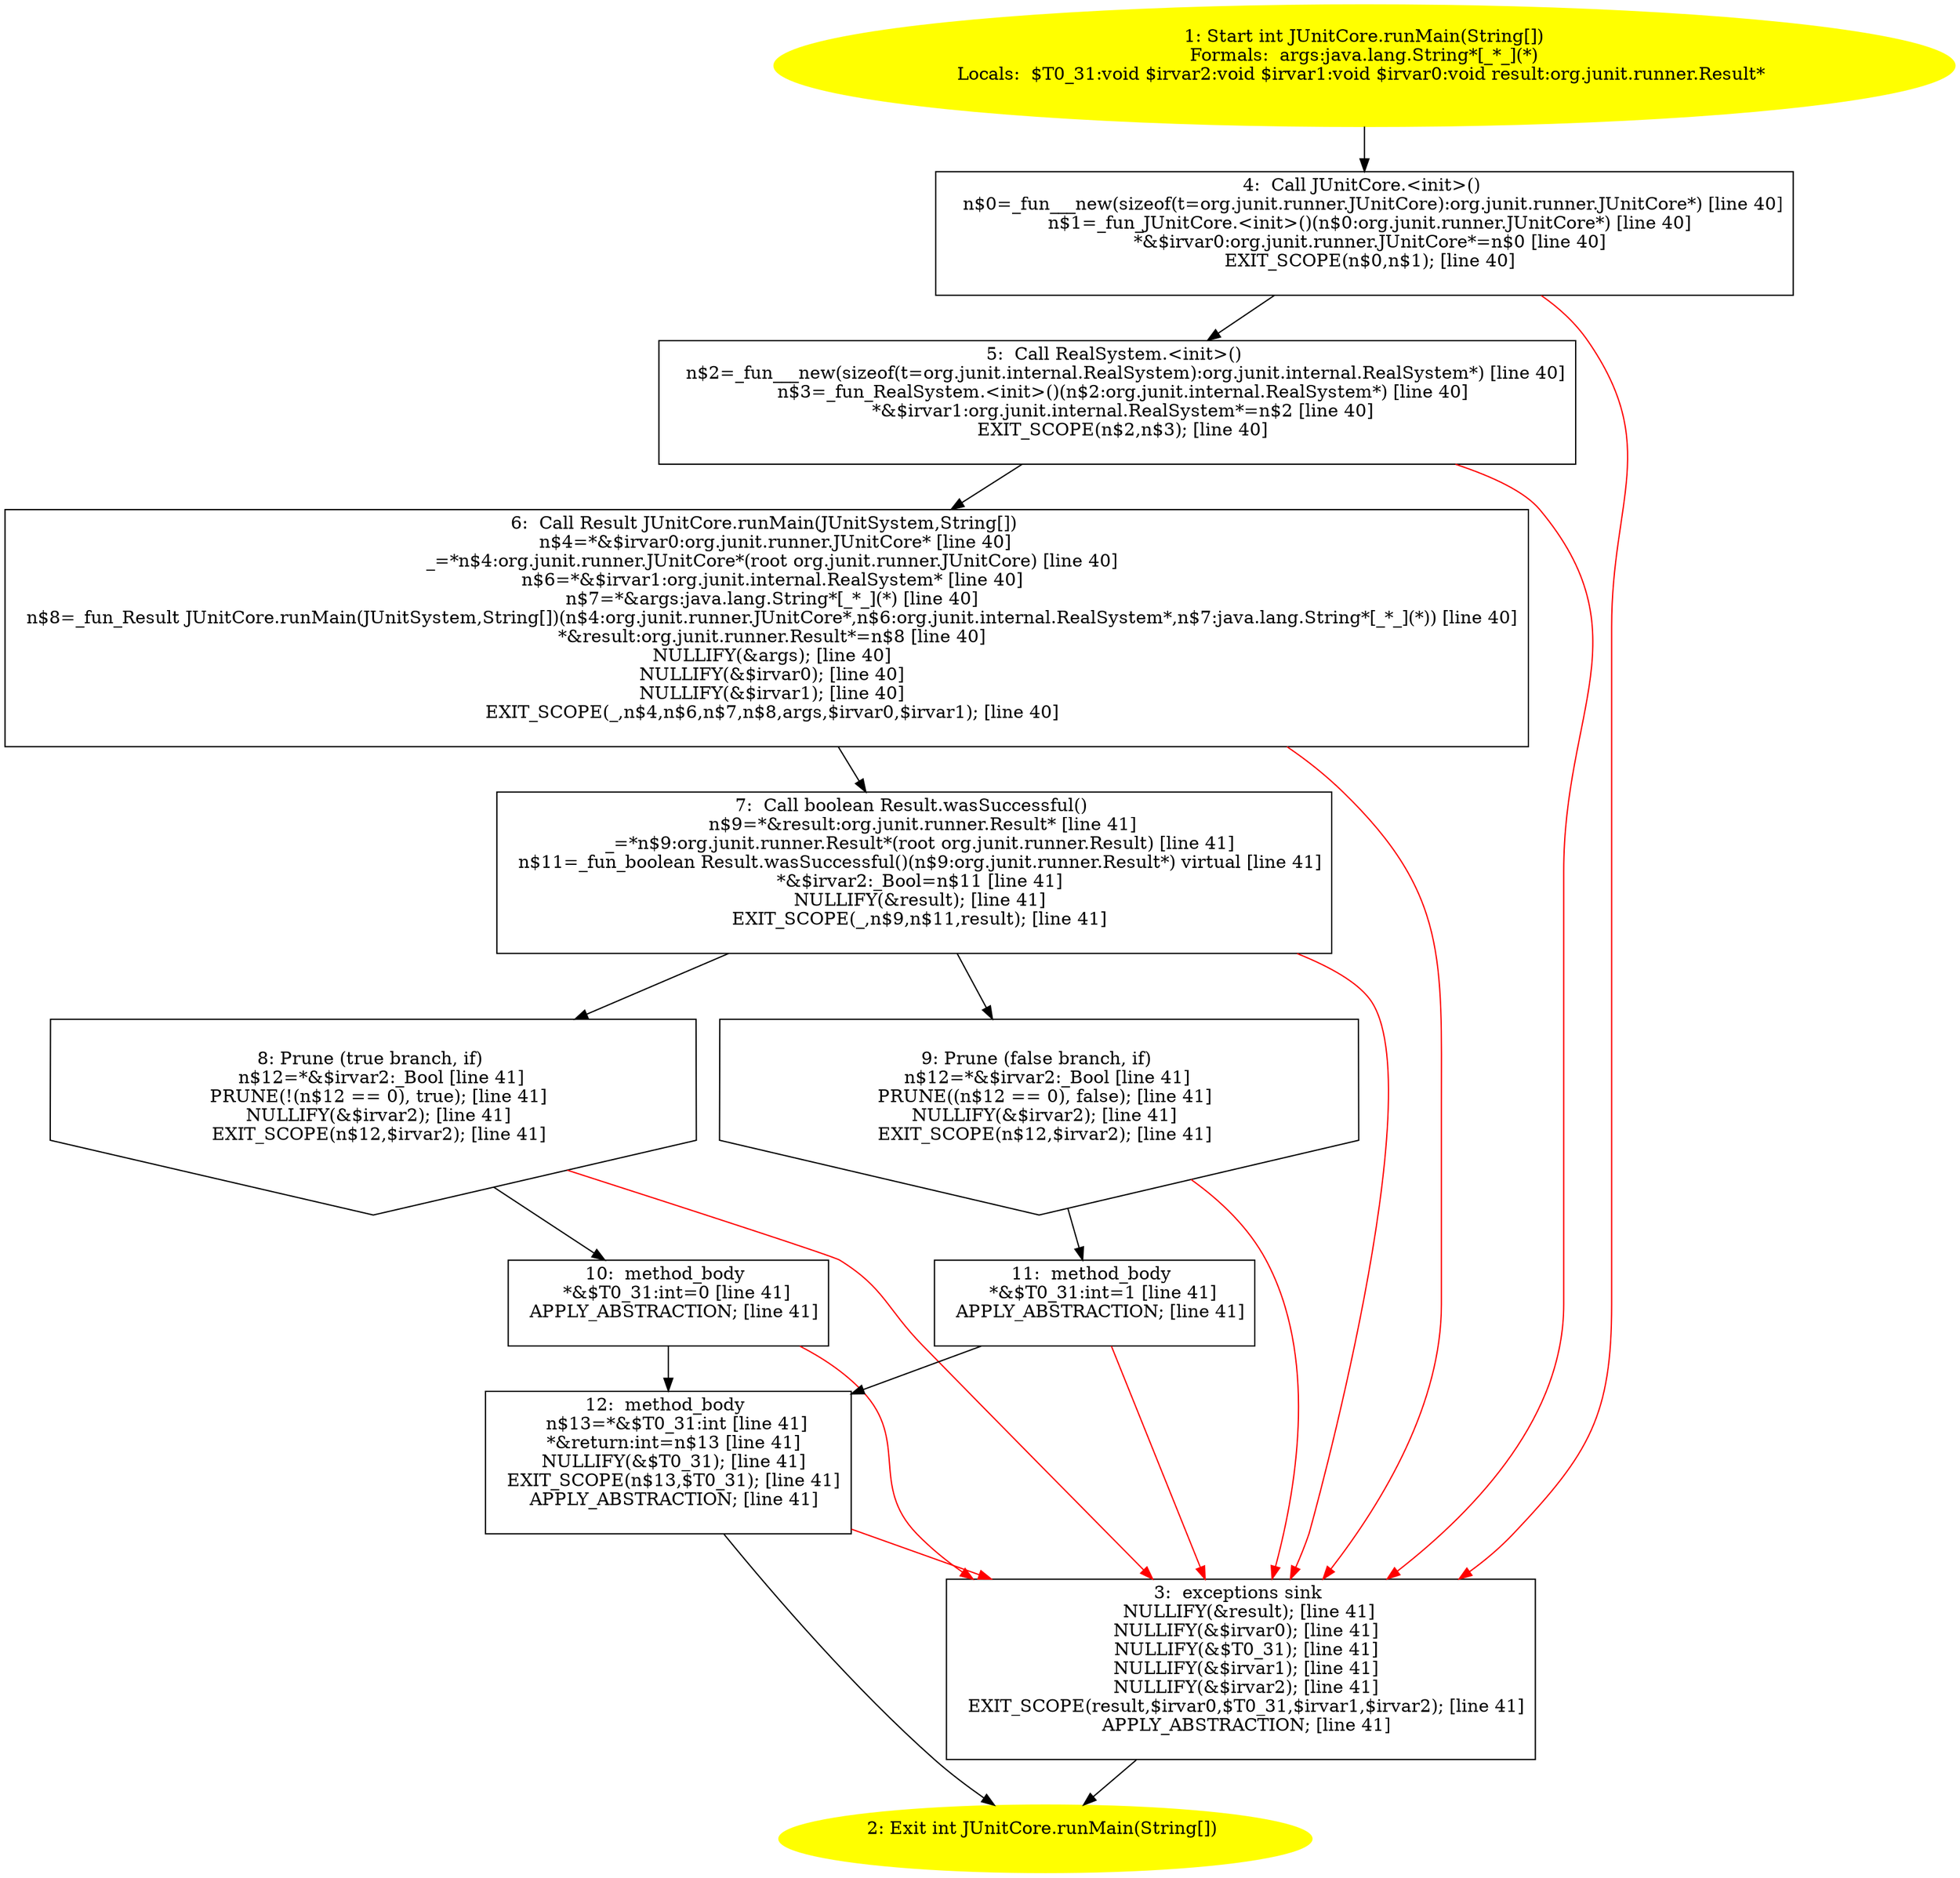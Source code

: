/* @generated */
digraph cfg {
"org.junit.runner.JUnitCore.runMain(java.lang.String[]):int.f3b6d06ac28929b9e54dc068a66b73c4_1" [label="1: Start int JUnitCore.runMain(String[])\nFormals:  args:java.lang.String*[_*_](*)\nLocals:  $T0_31:void $irvar2:void $irvar1:void $irvar0:void result:org.junit.runner.Result* \n  " color=yellow style=filled]
	

	 "org.junit.runner.JUnitCore.runMain(java.lang.String[]):int.f3b6d06ac28929b9e54dc068a66b73c4_1" -> "org.junit.runner.JUnitCore.runMain(java.lang.String[]):int.f3b6d06ac28929b9e54dc068a66b73c4_4" ;
"org.junit.runner.JUnitCore.runMain(java.lang.String[]):int.f3b6d06ac28929b9e54dc068a66b73c4_2" [label="2: Exit int JUnitCore.runMain(String[]) \n  " color=yellow style=filled]
	

"org.junit.runner.JUnitCore.runMain(java.lang.String[]):int.f3b6d06ac28929b9e54dc068a66b73c4_3" [label="3:  exceptions sink \n   NULLIFY(&result); [line 41]\n  NULLIFY(&$irvar0); [line 41]\n  NULLIFY(&$T0_31); [line 41]\n  NULLIFY(&$irvar1); [line 41]\n  NULLIFY(&$irvar2); [line 41]\n  EXIT_SCOPE(result,$irvar0,$T0_31,$irvar1,$irvar2); [line 41]\n  APPLY_ABSTRACTION; [line 41]\n " shape="box"]
	

	 "org.junit.runner.JUnitCore.runMain(java.lang.String[]):int.f3b6d06ac28929b9e54dc068a66b73c4_3" -> "org.junit.runner.JUnitCore.runMain(java.lang.String[]):int.f3b6d06ac28929b9e54dc068a66b73c4_2" ;
"org.junit.runner.JUnitCore.runMain(java.lang.String[]):int.f3b6d06ac28929b9e54dc068a66b73c4_4" [label="4:  Call JUnitCore.<init>() \n   n$0=_fun___new(sizeof(t=org.junit.runner.JUnitCore):org.junit.runner.JUnitCore*) [line 40]\n  n$1=_fun_JUnitCore.<init>()(n$0:org.junit.runner.JUnitCore*) [line 40]\n  *&$irvar0:org.junit.runner.JUnitCore*=n$0 [line 40]\n  EXIT_SCOPE(n$0,n$1); [line 40]\n " shape="box"]
	

	 "org.junit.runner.JUnitCore.runMain(java.lang.String[]):int.f3b6d06ac28929b9e54dc068a66b73c4_4" -> "org.junit.runner.JUnitCore.runMain(java.lang.String[]):int.f3b6d06ac28929b9e54dc068a66b73c4_5" ;
	 "org.junit.runner.JUnitCore.runMain(java.lang.String[]):int.f3b6d06ac28929b9e54dc068a66b73c4_4" -> "org.junit.runner.JUnitCore.runMain(java.lang.String[]):int.f3b6d06ac28929b9e54dc068a66b73c4_3" [color="red" ];
"org.junit.runner.JUnitCore.runMain(java.lang.String[]):int.f3b6d06ac28929b9e54dc068a66b73c4_5" [label="5:  Call RealSystem.<init>() \n   n$2=_fun___new(sizeof(t=org.junit.internal.RealSystem):org.junit.internal.RealSystem*) [line 40]\n  n$3=_fun_RealSystem.<init>()(n$2:org.junit.internal.RealSystem*) [line 40]\n  *&$irvar1:org.junit.internal.RealSystem*=n$2 [line 40]\n  EXIT_SCOPE(n$2,n$3); [line 40]\n " shape="box"]
	

	 "org.junit.runner.JUnitCore.runMain(java.lang.String[]):int.f3b6d06ac28929b9e54dc068a66b73c4_5" -> "org.junit.runner.JUnitCore.runMain(java.lang.String[]):int.f3b6d06ac28929b9e54dc068a66b73c4_6" ;
	 "org.junit.runner.JUnitCore.runMain(java.lang.String[]):int.f3b6d06ac28929b9e54dc068a66b73c4_5" -> "org.junit.runner.JUnitCore.runMain(java.lang.String[]):int.f3b6d06ac28929b9e54dc068a66b73c4_3" [color="red" ];
"org.junit.runner.JUnitCore.runMain(java.lang.String[]):int.f3b6d06ac28929b9e54dc068a66b73c4_6" [label="6:  Call Result JUnitCore.runMain(JUnitSystem,String[]) \n   n$4=*&$irvar0:org.junit.runner.JUnitCore* [line 40]\n  _=*n$4:org.junit.runner.JUnitCore*(root org.junit.runner.JUnitCore) [line 40]\n  n$6=*&$irvar1:org.junit.internal.RealSystem* [line 40]\n  n$7=*&args:java.lang.String*[_*_](*) [line 40]\n  n$8=_fun_Result JUnitCore.runMain(JUnitSystem,String[])(n$4:org.junit.runner.JUnitCore*,n$6:org.junit.internal.RealSystem*,n$7:java.lang.String*[_*_](*)) [line 40]\n  *&result:org.junit.runner.Result*=n$8 [line 40]\n  NULLIFY(&args); [line 40]\n  NULLIFY(&$irvar0); [line 40]\n  NULLIFY(&$irvar1); [line 40]\n  EXIT_SCOPE(_,n$4,n$6,n$7,n$8,args,$irvar0,$irvar1); [line 40]\n " shape="box"]
	

	 "org.junit.runner.JUnitCore.runMain(java.lang.String[]):int.f3b6d06ac28929b9e54dc068a66b73c4_6" -> "org.junit.runner.JUnitCore.runMain(java.lang.String[]):int.f3b6d06ac28929b9e54dc068a66b73c4_7" ;
	 "org.junit.runner.JUnitCore.runMain(java.lang.String[]):int.f3b6d06ac28929b9e54dc068a66b73c4_6" -> "org.junit.runner.JUnitCore.runMain(java.lang.String[]):int.f3b6d06ac28929b9e54dc068a66b73c4_3" [color="red" ];
"org.junit.runner.JUnitCore.runMain(java.lang.String[]):int.f3b6d06ac28929b9e54dc068a66b73c4_7" [label="7:  Call boolean Result.wasSuccessful() \n   n$9=*&result:org.junit.runner.Result* [line 41]\n  _=*n$9:org.junit.runner.Result*(root org.junit.runner.Result) [line 41]\n  n$11=_fun_boolean Result.wasSuccessful()(n$9:org.junit.runner.Result*) virtual [line 41]\n  *&$irvar2:_Bool=n$11 [line 41]\n  NULLIFY(&result); [line 41]\n  EXIT_SCOPE(_,n$9,n$11,result); [line 41]\n " shape="box"]
	

	 "org.junit.runner.JUnitCore.runMain(java.lang.String[]):int.f3b6d06ac28929b9e54dc068a66b73c4_7" -> "org.junit.runner.JUnitCore.runMain(java.lang.String[]):int.f3b6d06ac28929b9e54dc068a66b73c4_8" ;
	 "org.junit.runner.JUnitCore.runMain(java.lang.String[]):int.f3b6d06ac28929b9e54dc068a66b73c4_7" -> "org.junit.runner.JUnitCore.runMain(java.lang.String[]):int.f3b6d06ac28929b9e54dc068a66b73c4_9" ;
	 "org.junit.runner.JUnitCore.runMain(java.lang.String[]):int.f3b6d06ac28929b9e54dc068a66b73c4_7" -> "org.junit.runner.JUnitCore.runMain(java.lang.String[]):int.f3b6d06ac28929b9e54dc068a66b73c4_3" [color="red" ];
"org.junit.runner.JUnitCore.runMain(java.lang.String[]):int.f3b6d06ac28929b9e54dc068a66b73c4_8" [label="8: Prune (true branch, if) \n   n$12=*&$irvar2:_Bool [line 41]\n  PRUNE(!(n$12 == 0), true); [line 41]\n  NULLIFY(&$irvar2); [line 41]\n  EXIT_SCOPE(n$12,$irvar2); [line 41]\n " shape="invhouse"]
	

	 "org.junit.runner.JUnitCore.runMain(java.lang.String[]):int.f3b6d06ac28929b9e54dc068a66b73c4_8" -> "org.junit.runner.JUnitCore.runMain(java.lang.String[]):int.f3b6d06ac28929b9e54dc068a66b73c4_10" ;
	 "org.junit.runner.JUnitCore.runMain(java.lang.String[]):int.f3b6d06ac28929b9e54dc068a66b73c4_8" -> "org.junit.runner.JUnitCore.runMain(java.lang.String[]):int.f3b6d06ac28929b9e54dc068a66b73c4_3" [color="red" ];
"org.junit.runner.JUnitCore.runMain(java.lang.String[]):int.f3b6d06ac28929b9e54dc068a66b73c4_9" [label="9: Prune (false branch, if) \n   n$12=*&$irvar2:_Bool [line 41]\n  PRUNE((n$12 == 0), false); [line 41]\n  NULLIFY(&$irvar2); [line 41]\n  EXIT_SCOPE(n$12,$irvar2); [line 41]\n " shape="invhouse"]
	

	 "org.junit.runner.JUnitCore.runMain(java.lang.String[]):int.f3b6d06ac28929b9e54dc068a66b73c4_9" -> "org.junit.runner.JUnitCore.runMain(java.lang.String[]):int.f3b6d06ac28929b9e54dc068a66b73c4_11" ;
	 "org.junit.runner.JUnitCore.runMain(java.lang.String[]):int.f3b6d06ac28929b9e54dc068a66b73c4_9" -> "org.junit.runner.JUnitCore.runMain(java.lang.String[]):int.f3b6d06ac28929b9e54dc068a66b73c4_3" [color="red" ];
"org.junit.runner.JUnitCore.runMain(java.lang.String[]):int.f3b6d06ac28929b9e54dc068a66b73c4_10" [label="10:  method_body \n   *&$T0_31:int=0 [line 41]\n  APPLY_ABSTRACTION; [line 41]\n " shape="box"]
	

	 "org.junit.runner.JUnitCore.runMain(java.lang.String[]):int.f3b6d06ac28929b9e54dc068a66b73c4_10" -> "org.junit.runner.JUnitCore.runMain(java.lang.String[]):int.f3b6d06ac28929b9e54dc068a66b73c4_12" ;
	 "org.junit.runner.JUnitCore.runMain(java.lang.String[]):int.f3b6d06ac28929b9e54dc068a66b73c4_10" -> "org.junit.runner.JUnitCore.runMain(java.lang.String[]):int.f3b6d06ac28929b9e54dc068a66b73c4_3" [color="red" ];
"org.junit.runner.JUnitCore.runMain(java.lang.String[]):int.f3b6d06ac28929b9e54dc068a66b73c4_11" [label="11:  method_body \n   *&$T0_31:int=1 [line 41]\n  APPLY_ABSTRACTION; [line 41]\n " shape="box"]
	

	 "org.junit.runner.JUnitCore.runMain(java.lang.String[]):int.f3b6d06ac28929b9e54dc068a66b73c4_11" -> "org.junit.runner.JUnitCore.runMain(java.lang.String[]):int.f3b6d06ac28929b9e54dc068a66b73c4_12" ;
	 "org.junit.runner.JUnitCore.runMain(java.lang.String[]):int.f3b6d06ac28929b9e54dc068a66b73c4_11" -> "org.junit.runner.JUnitCore.runMain(java.lang.String[]):int.f3b6d06ac28929b9e54dc068a66b73c4_3" [color="red" ];
"org.junit.runner.JUnitCore.runMain(java.lang.String[]):int.f3b6d06ac28929b9e54dc068a66b73c4_12" [label="12:  method_body \n   n$13=*&$T0_31:int [line 41]\n  *&return:int=n$13 [line 41]\n  NULLIFY(&$T0_31); [line 41]\n  EXIT_SCOPE(n$13,$T0_31); [line 41]\n  APPLY_ABSTRACTION; [line 41]\n " shape="box"]
	

	 "org.junit.runner.JUnitCore.runMain(java.lang.String[]):int.f3b6d06ac28929b9e54dc068a66b73c4_12" -> "org.junit.runner.JUnitCore.runMain(java.lang.String[]):int.f3b6d06ac28929b9e54dc068a66b73c4_2" ;
	 "org.junit.runner.JUnitCore.runMain(java.lang.String[]):int.f3b6d06ac28929b9e54dc068a66b73c4_12" -> "org.junit.runner.JUnitCore.runMain(java.lang.String[]):int.f3b6d06ac28929b9e54dc068a66b73c4_3" [color="red" ];
}
